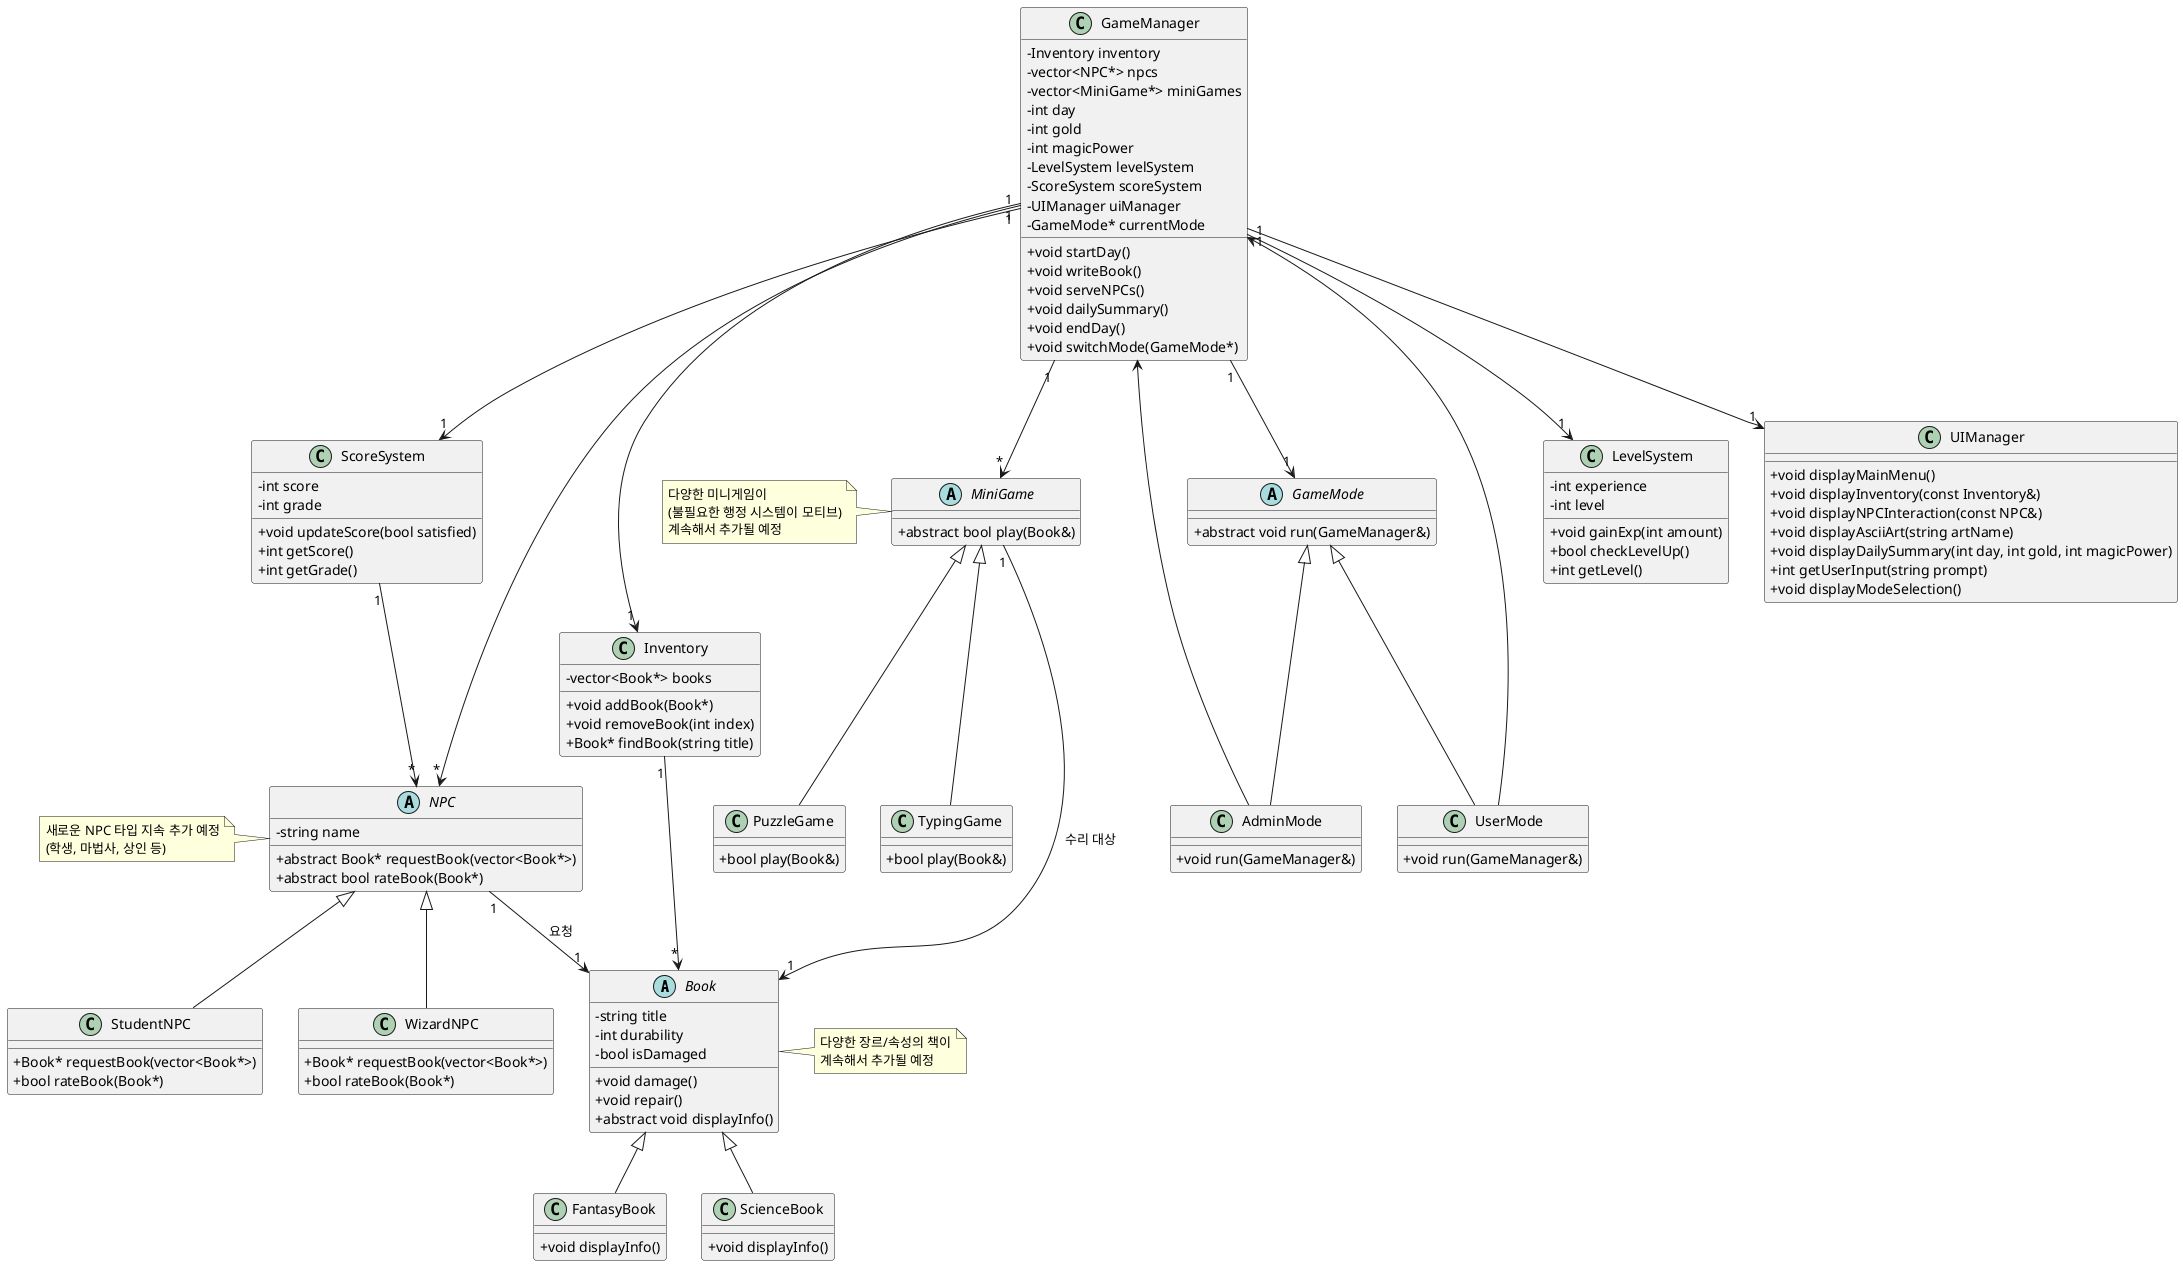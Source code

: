 @startuml
skinparam classAttributeIconSize 0

' === 추상 클래스 === '
abstract class Book {
  - string title
  - int durability
  - bool isDamaged
  + void damage()
  + void repair()
  + abstract void displayInfo()
}

note right of Book
  다양한 장르/속성의 책이
  계속해서 추가될 예정
end note

abstract class NPC {
  - string name
  + abstract Book* requestBook(vector<Book*>)
  + abstract bool rateBook(Book*)
}

note left of NPC
  새로운 NPC 타입 지속 추가 예정
  (학생, 마법사, 상인 등)
end note

abstract class MiniGame {
  + abstract bool play(Book&)
}

note left of MiniGame
  다양한 미니게임이
  (불필요한 행정 시스템이 모티브)
  계속해서 추가될 예정
end note


abstract class GameMode {
  + abstract void run(GameManager&)
}

' === 구체 클래스들 === '
class FantasyBook extends Book {
  + void displayInfo()
}

class ScienceBook extends Book {
  + void displayInfo()
}

class StudentNPC extends NPC {
  + Book* requestBook(vector<Book*>)
  + bool rateBook(Book*)
}

class WizardNPC extends NPC {
  + Book* requestBook(vector<Book*>)
  + bool rateBook(Book*)
}

class TypingGame extends MiniGame {
  + bool play(Book&)
}

class PuzzleGame extends MiniGame {
  + bool play(Book&)
}

class AdminMode extends GameMode {
  + void run(GameManager&)
}

class UserMode extends GameMode {
  + void run(GameManager&)
}

' === 일반 클래스들 === '
class Inventory {
  - vector<Book*> books
  + void addBook(Book*)
  + void removeBook(int index)
  + Book* findBook(string title)
}

class LevelSystem {
  - int experience
  - int level
  + void gainExp(int amount)
  + bool checkLevelUp()
  + int getLevel()
}

class ScoreSystem {
  - int score
  - int grade
  + void updateScore(bool satisfied)
  + int getScore()
  + int getGrade()
}

class UIManager {
  + void displayMainMenu()
  + void displayInventory(const Inventory&)
  + void displayNPCInteraction(const NPC&)
  + void displayAsciiArt(string artName)
  + void displayDailySummary(int day, int gold, int magicPower)
  + int getUserInput(string prompt)
  + void displayModeSelection()
}

class GameManager {
  - Inventory inventory
  - vector<NPC*> npcs
  - vector<MiniGame*> miniGames
  - int day
  - int gold
  - int magicPower
  - LevelSystem levelSystem
  - ScoreSystem scoreSystem
  - UIManager uiManager
  - GameMode* currentMode
  + void startDay()
  + void writeBook()
  + void serveNPCs()
  + void dailySummary()
  + void endDay()
  + void switchMode(GameMode*)
}

' === 관계 및 다중성 === '
GameManager "1" --> "1" Inventory
GameManager "1" --> "*" NPC
GameManager "1" --> "*" MiniGame
GameManager "1" --> "1" LevelSystem
GameManager "1" --> "1" ScoreSystem
GameManager "1" --> "1" UIManager
GameManager "1" --> "1" GameMode

Inventory "1" --> "*" Book
NPC "1" --> "1" Book : 요청
MiniGame "1" --> "1" Book : 수리 대상
ScoreSystem "1" --> "*" NPC

AdminMode --> GameManager
UserMode --> GameManager

@enduml
